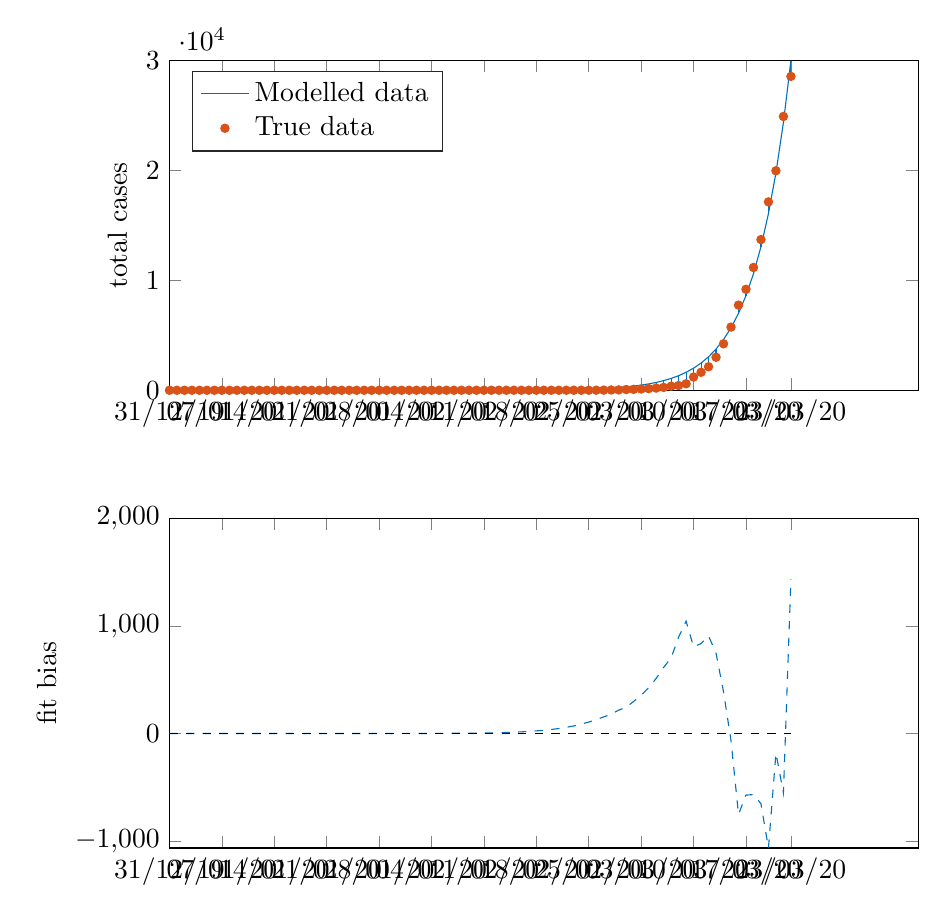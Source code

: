 % This file was created by matlab2tikz.
% Minimal pgfplots version: 1.3
%
\definecolor{mycolor1}{rgb}{0.0,0.447,0.741}%
\definecolor{mycolor2}{rgb}{0.85,0.325,0.098}%
%
\begin{tikzpicture}

\begin{axis}[%
width=9.509cm,
height=4.186cm,
at={(0cm,5.814cm)},
scale only axis,
xmin=0,
xmax=100,
xtick={0,7,14,21,28,35,42,49,56,63,70,77,83},
xticklabels={{31/12/19},{07/01/20},{14/01/20},{21/01/20},{28/01/20},{04/02/20},{11/02/20},{18/02/20},{25/02/20},{03/03/20},{10/03/20},{17/03/20},{23/03/20}},
ymin=0,
ymax=30007,
ylabel={total cases},
legend style={at={(0.03,0.97)},anchor=north west,legend cell align=left,align=left,draw=white!15!black}
]
\addplot [color=mycolor1,solid]
  table[row sep=crcr]{%
0	0\\
1	0\\
2	0\\
3	0\\
4	0\\
5	0\\
6	0\\
7	0\\
8	0\\
9	0\\
10	0\\
11	0\\
12	0\\
13	0\\
14	0\\
15	0\\
16	0\\
17	0\\
18	0\\
19	0\\
20	0\\
21	0\\
22	0\\
23	0\\
24	0\\
25	0\\
26	0\\
27	0\\
28	0\\
29	0\\
30	0\\
31	1\\
32	1\\
33	1\\
34	1\\
35	1\\
36	2\\
37	2\\
38	3\\
39	3\\
40	4\\
41	5\\
42	6\\
43	7\\
44	9\\
45	11\\
46	14\\
47	17\\
48	21\\
49	26\\
50	31\\
51	39\\
52	48\\
53	59\\
54	72\\
55	89\\
56	109\\
57	135\\
58	166\\
59	204\\
60	251\\
61	309\\
62	381\\
63	469\\
64	577\\
65	711\\
66	875\\
67	1077\\
68	1326\\
69	1633\\
70	2010\\
71	2475\\
72	3047\\
73	3751\\
74	4618\\
75	5686\\
76	7000\\
77	8618\\
78	10609\\
79	13062\\
80	16081\\
81	19797\\
82	24373\\
83	30007\\
};
\addlegendentry{Modelled data};

\addplot[only marks,mark=*,mark options={},mark size=1.5pt,color=mycolor2] plot table[row sep=crcr,]{%
0	0\\
1	0\\
2	0\\
3	0\\
4	0\\
5	0\\
6	0\\
7	0\\
8	0\\
9	0\\
10	0\\
11	0\\
12	0\\
13	0\\
14	0\\
15	0\\
16	0\\
17	0\\
18	0\\
19	0\\
20	0\\
21	0\\
22	0\\
23	0\\
24	0\\
25	0\\
26	0\\
27	0\\
28	0\\
29	0\\
30	0\\
31	0\\
32	1\\
33	1\\
34	1\\
35	1\\
36	1\\
37	1\\
38	1\\
39	1\\
40	1\\
41	2\\
42	2\\
43	2\\
44	2\\
45	2\\
46	2\\
47	2\\
48	2\\
49	2\\
50	2\\
51	2\\
52	2\\
53	2\\
54	2\\
55	2\\
56	3\\
57	7\\
58	12\\
59	25\\
60	34\\
61	66\\
62	83\\
63	114\\
64	151\\
65	200\\
66	261\\
67	374\\
68	430\\
69	589\\
70	1204\\
71	1639\\
72	2140\\
73	3004\\
74	4231\\
75	5753\\
76	7753\\
77	9191\\
78	11178\\
79	13716\\
80	17147\\
81	19980\\
82	24926\\
83	28572\\
};
\addlegendentry{True data};

\addplot [color=mycolor1,solid,forget plot]
  table[row sep=crcr]{%
0	0\\
0	0\\
};
\addplot [color=mycolor1,solid,forget plot]
  table[row sep=crcr]{%
1	0\\
1	0\\
};
\addplot [color=mycolor1,solid,forget plot]
  table[row sep=crcr]{%
2	0\\
2	0\\
};
\addplot [color=mycolor1,solid,forget plot]
  table[row sep=crcr]{%
3	0\\
3	0\\
};
\addplot [color=mycolor1,solid,forget plot]
  table[row sep=crcr]{%
4	0\\
4	0\\
};
\addplot [color=mycolor1,solid,forget plot]
  table[row sep=crcr]{%
5	0\\
5	0\\
};
\addplot [color=mycolor1,solid,forget plot]
  table[row sep=crcr]{%
6	0\\
6	0\\
};
\addplot [color=mycolor1,solid,forget plot]
  table[row sep=crcr]{%
7	0\\
7	0\\
};
\addplot [color=mycolor1,solid,forget plot]
  table[row sep=crcr]{%
8	0\\
8	0\\
};
\addplot [color=mycolor1,solid,forget plot]
  table[row sep=crcr]{%
9	0\\
9	0\\
};
\addplot [color=mycolor1,solid,forget plot]
  table[row sep=crcr]{%
10	0\\
10	0\\
};
\addplot [color=mycolor1,solid,forget plot]
  table[row sep=crcr]{%
11	0\\
11	0\\
};
\addplot [color=mycolor1,solid,forget plot]
  table[row sep=crcr]{%
12	0\\
12	0\\
};
\addplot [color=mycolor1,solid,forget plot]
  table[row sep=crcr]{%
13	0\\
13	0\\
};
\addplot [color=mycolor1,solid,forget plot]
  table[row sep=crcr]{%
14	0\\
14	0\\
};
\addplot [color=mycolor1,solid,forget plot]
  table[row sep=crcr]{%
15	0\\
15	0\\
};
\addplot [color=mycolor1,solid,forget plot]
  table[row sep=crcr]{%
16	0\\
16	0\\
};
\addplot [color=mycolor1,solid,forget plot]
  table[row sep=crcr]{%
17	0\\
17	0\\
};
\addplot [color=mycolor1,solid,forget plot]
  table[row sep=crcr]{%
18	0\\
18	0\\
};
\addplot [color=mycolor1,solid,forget plot]
  table[row sep=crcr]{%
19	0\\
19	0\\
};
\addplot [color=mycolor1,solid,forget plot]
  table[row sep=crcr]{%
20	0\\
20	0\\
};
\addplot [color=mycolor1,solid,forget plot]
  table[row sep=crcr]{%
21	0\\
21	0\\
};
\addplot [color=mycolor1,solid,forget plot]
  table[row sep=crcr]{%
22	0\\
22	0\\
};
\addplot [color=mycolor1,solid,forget plot]
  table[row sep=crcr]{%
23	0\\
23	0\\
};
\addplot [color=mycolor1,solid,forget plot]
  table[row sep=crcr]{%
24	0\\
24	0\\
};
\addplot [color=mycolor1,solid,forget plot]
  table[row sep=crcr]{%
25	0\\
25	0\\
};
\addplot [color=mycolor1,solid,forget plot]
  table[row sep=crcr]{%
26	0\\
26	0\\
};
\addplot [color=mycolor1,solid,forget plot]
  table[row sep=crcr]{%
27	0\\
27	0\\
};
\addplot [color=mycolor1,solid,forget plot]
  table[row sep=crcr]{%
28	0\\
28	0\\
};
\addplot [color=mycolor1,solid,forget plot]
  table[row sep=crcr]{%
29	0\\
29	0\\
};
\addplot [color=mycolor1,solid,forget plot]
  table[row sep=crcr]{%
30	0\\
30	0\\
};
\addplot [color=mycolor1,solid,forget plot]
  table[row sep=crcr]{%
31	0\\
31	1\\
};
\addplot [color=mycolor1,solid,forget plot]
  table[row sep=crcr]{%
32	1\\
32	1\\
};
\addplot [color=mycolor1,solid,forget plot]
  table[row sep=crcr]{%
33	1\\
33	1\\
};
\addplot [color=mycolor1,solid,forget plot]
  table[row sep=crcr]{%
34	1\\
34	1\\
};
\addplot [color=mycolor1,solid,forget plot]
  table[row sep=crcr]{%
35	1\\
35	1\\
};
\addplot [color=mycolor1,solid,forget plot]
  table[row sep=crcr]{%
36	1\\
36	2\\
};
\addplot [color=mycolor1,solid,forget plot]
  table[row sep=crcr]{%
37	1\\
37	2\\
};
\addplot [color=mycolor1,solid,forget plot]
  table[row sep=crcr]{%
38	1\\
38	3\\
};
\addplot [color=mycolor1,solid,forget plot]
  table[row sep=crcr]{%
39	1\\
39	3\\
};
\addplot [color=mycolor1,solid,forget plot]
  table[row sep=crcr]{%
40	1\\
40	4\\
};
\addplot [color=mycolor1,solid,forget plot]
  table[row sep=crcr]{%
41	2\\
41	5\\
};
\addplot [color=mycolor1,solid,forget plot]
  table[row sep=crcr]{%
42	2\\
42	6\\
};
\addplot [color=mycolor1,solid,forget plot]
  table[row sep=crcr]{%
43	2\\
43	7\\
};
\addplot [color=mycolor1,solid,forget plot]
  table[row sep=crcr]{%
44	2\\
44	9\\
};
\addplot [color=mycolor1,solid,forget plot]
  table[row sep=crcr]{%
45	2\\
45	11\\
};
\addplot [color=mycolor1,solid,forget plot]
  table[row sep=crcr]{%
46	2\\
46	14\\
};
\addplot [color=mycolor1,solid,forget plot]
  table[row sep=crcr]{%
47	2\\
47	17\\
};
\addplot [color=mycolor1,solid,forget plot]
  table[row sep=crcr]{%
48	2\\
48	21\\
};
\addplot [color=mycolor1,solid,forget plot]
  table[row sep=crcr]{%
49	2\\
49	26\\
};
\addplot [color=mycolor1,solid,forget plot]
  table[row sep=crcr]{%
50	2\\
50	31\\
};
\addplot [color=mycolor1,solid,forget plot]
  table[row sep=crcr]{%
51	2\\
51	39\\
};
\addplot [color=mycolor1,solid,forget plot]
  table[row sep=crcr]{%
52	2\\
52	48\\
};
\addplot [color=mycolor1,solid,forget plot]
  table[row sep=crcr]{%
53	2\\
53	59\\
};
\addplot [color=mycolor1,solid,forget plot]
  table[row sep=crcr]{%
54	2\\
54	72\\
};
\addplot [color=mycolor1,solid,forget plot]
  table[row sep=crcr]{%
55	2\\
55	89\\
};
\addplot [color=mycolor1,solid,forget plot]
  table[row sep=crcr]{%
56	3\\
56	109\\
};
\addplot [color=mycolor1,solid,forget plot]
  table[row sep=crcr]{%
57	7\\
57	135\\
};
\addplot [color=mycolor1,solid,forget plot]
  table[row sep=crcr]{%
58	12\\
58	166\\
};
\addplot [color=mycolor1,solid,forget plot]
  table[row sep=crcr]{%
59	25\\
59	204\\
};
\addplot [color=mycolor1,solid,forget plot]
  table[row sep=crcr]{%
60	34\\
60	251\\
};
\addplot [color=mycolor1,solid,forget plot]
  table[row sep=crcr]{%
61	66\\
61	309\\
};
\addplot [color=mycolor1,solid,forget plot]
  table[row sep=crcr]{%
62	83\\
62	381\\
};
\addplot [color=mycolor1,solid,forget plot]
  table[row sep=crcr]{%
63	114\\
63	469\\
};
\addplot [color=mycolor1,solid,forget plot]
  table[row sep=crcr]{%
64	151\\
64	577\\
};
\addplot [color=mycolor1,solid,forget plot]
  table[row sep=crcr]{%
65	200\\
65	711\\
};
\addplot [color=mycolor1,solid,forget plot]
  table[row sep=crcr]{%
66	261\\
66	875\\
};
\addplot [color=mycolor1,solid,forget plot]
  table[row sep=crcr]{%
67	374\\
67	1077\\
};
\addplot [color=mycolor1,solid,forget plot]
  table[row sep=crcr]{%
68	430\\
68	1326\\
};
\addplot [color=mycolor1,solid,forget plot]
  table[row sep=crcr]{%
69	589\\
69	1633\\
};
\addplot [color=mycolor1,solid,forget plot]
  table[row sep=crcr]{%
70	1204\\
70	2010\\
};
\addplot [color=mycolor1,solid,forget plot]
  table[row sep=crcr]{%
71	1639\\
71	2475\\
};
\addplot [color=mycolor1,solid,forget plot]
  table[row sep=crcr]{%
72	2140\\
72	3047\\
};
\addplot [color=mycolor1,solid,forget plot]
  table[row sep=crcr]{%
73	3004\\
73	3751\\
};
\addplot [color=mycolor1,solid,forget plot]
  table[row sep=crcr]{%
74	4231\\
74	4618\\
};
\addplot [color=mycolor1,solid,forget plot]
  table[row sep=crcr]{%
75	5753\\
75	5686\\
};
\addplot [color=mycolor1,solid,forget plot]
  table[row sep=crcr]{%
76	7753\\
76	7000\\
};
\addplot [color=mycolor1,solid,forget plot]
  table[row sep=crcr]{%
77	9191\\
77	8618\\
};
\addplot [color=mycolor1,solid,forget plot]
  table[row sep=crcr]{%
78	11178\\
78	10609\\
};
\addplot [color=mycolor1,solid,forget plot]
  table[row sep=crcr]{%
79	13716\\
79	13062\\
};
\addplot [color=mycolor1,solid,forget plot]
  table[row sep=crcr]{%
80	17147\\
80	16081\\
};
\addplot [color=mycolor1,solid,forget plot]
  table[row sep=crcr]{%
81	19980\\
81	19797\\
};
\addplot [color=mycolor1,solid,forget plot]
  table[row sep=crcr]{%
82	24926\\
82	24373\\
};
\addplot [color=mycolor1,solid,forget plot]
  table[row sep=crcr]{%
83	28572\\
83	30007\\
};
\end{axis}

\begin{axis}[%
width=9.509cm,
height=4.186cm,
at={(0cm,0cm)},
scale only axis,
xmin=0,
xmax=100,
xtick={0,7,14,21,28,35,42,49,56,63,70,77,83},
xticklabels={{31/12/19},{07/01/20},{14/01/20},{21/01/20},{28/01/20},{04/02/20},{11/02/20},{18/02/20},{25/02/20},{03/03/20},{10/03/20},{17/03/20},{23/03/20}},
ymin=-1066,
ymax=2000,
ylabel={fit bias},
legend style={legend cell align=left,align=left,draw=white!15!black}
]
\addplot [color=mycolor1,dashed,forget plot]
  table[row sep=crcr]{%
0	0\\
1	0\\
2	0\\
3	0\\
4	0\\
5	0\\
6	0\\
7	0\\
8	0\\
9	0\\
10	0\\
11	0\\
12	0\\
13	0\\
14	0\\
15	0\\
16	0\\
17	0\\
18	0\\
19	0\\
20	0\\
21	0\\
22	0\\
23	0\\
24	0\\
25	0\\
26	0\\
27	0\\
28	0\\
29	0\\
30	0\\
31	1\\
32	0\\
33	0\\
34	0\\
35	0\\
36	1\\
37	1\\
38	2\\
39	2\\
40	3\\
41	3\\
42	4\\
43	5\\
44	7\\
45	9\\
46	12\\
47	15\\
48	19\\
49	24\\
50	29\\
51	37\\
52	46\\
53	57\\
54	70\\
55	87\\
56	106\\
57	128\\
58	154\\
59	179\\
60	217\\
61	243\\
62	298\\
63	355\\
64	426\\
65	511\\
66	614\\
67	703\\
68	896\\
69	1044\\
70	806\\
71	836\\
72	907\\
73	747\\
74	387\\
75	-67\\
76	-753\\
77	-573\\
78	-569\\
79	-654\\
80	-1066\\
81	-183\\
82	-553\\
83	1435\\
};
\addplot [color=black,dashed,forget plot]
  table[row sep=crcr]{%
0	0\\
83	0\\
};
\end{axis}
\end{tikzpicture}%